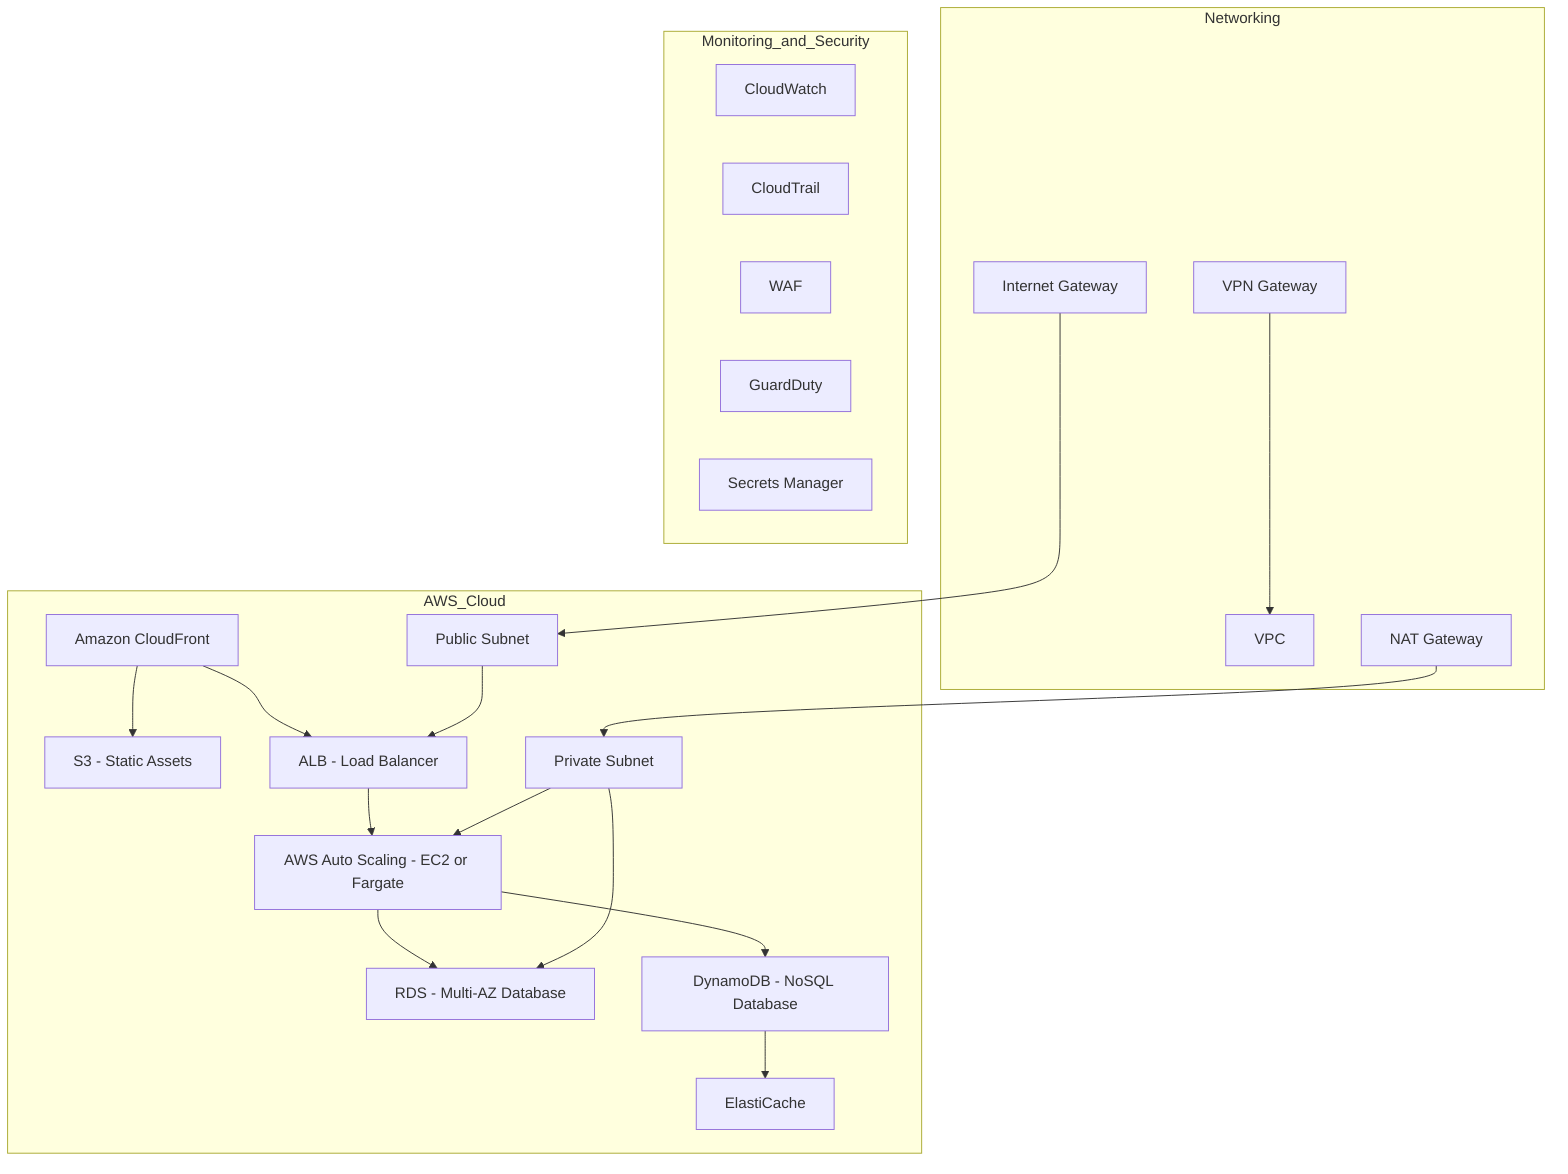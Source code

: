graph TD
  subgraph AWS_Cloud
    A[Amazon CloudFront]
    B[S3 - Static Assets]
    C[ALB - Load Balancer]
    D[AWS Auto Scaling - EC2 or Fargate]
    E[RDS - Multi-AZ Database]
    F[DynamoDB - NoSQL Database]
    G[ElastiCache]
    H[Private Subnet]
    I[Public Subnet]
  end

  subgraph Networking
    J[VPC]
    K[NAT Gateway]
    L[Internet Gateway]
    M[VPN Gateway]
  end

  subgraph Monitoring_and_Security
    N[CloudWatch]
    O[CloudTrail]
    P[WAF]
    Q[GuardDuty]
    R[Secrets Manager]
  end

  A --> B
  A --> C
  C --> D
  D --> E
  D --> F
  F --> G
  H --> D
  H --> E
  I --> C
  K --> H
  L --> I
  M --> J